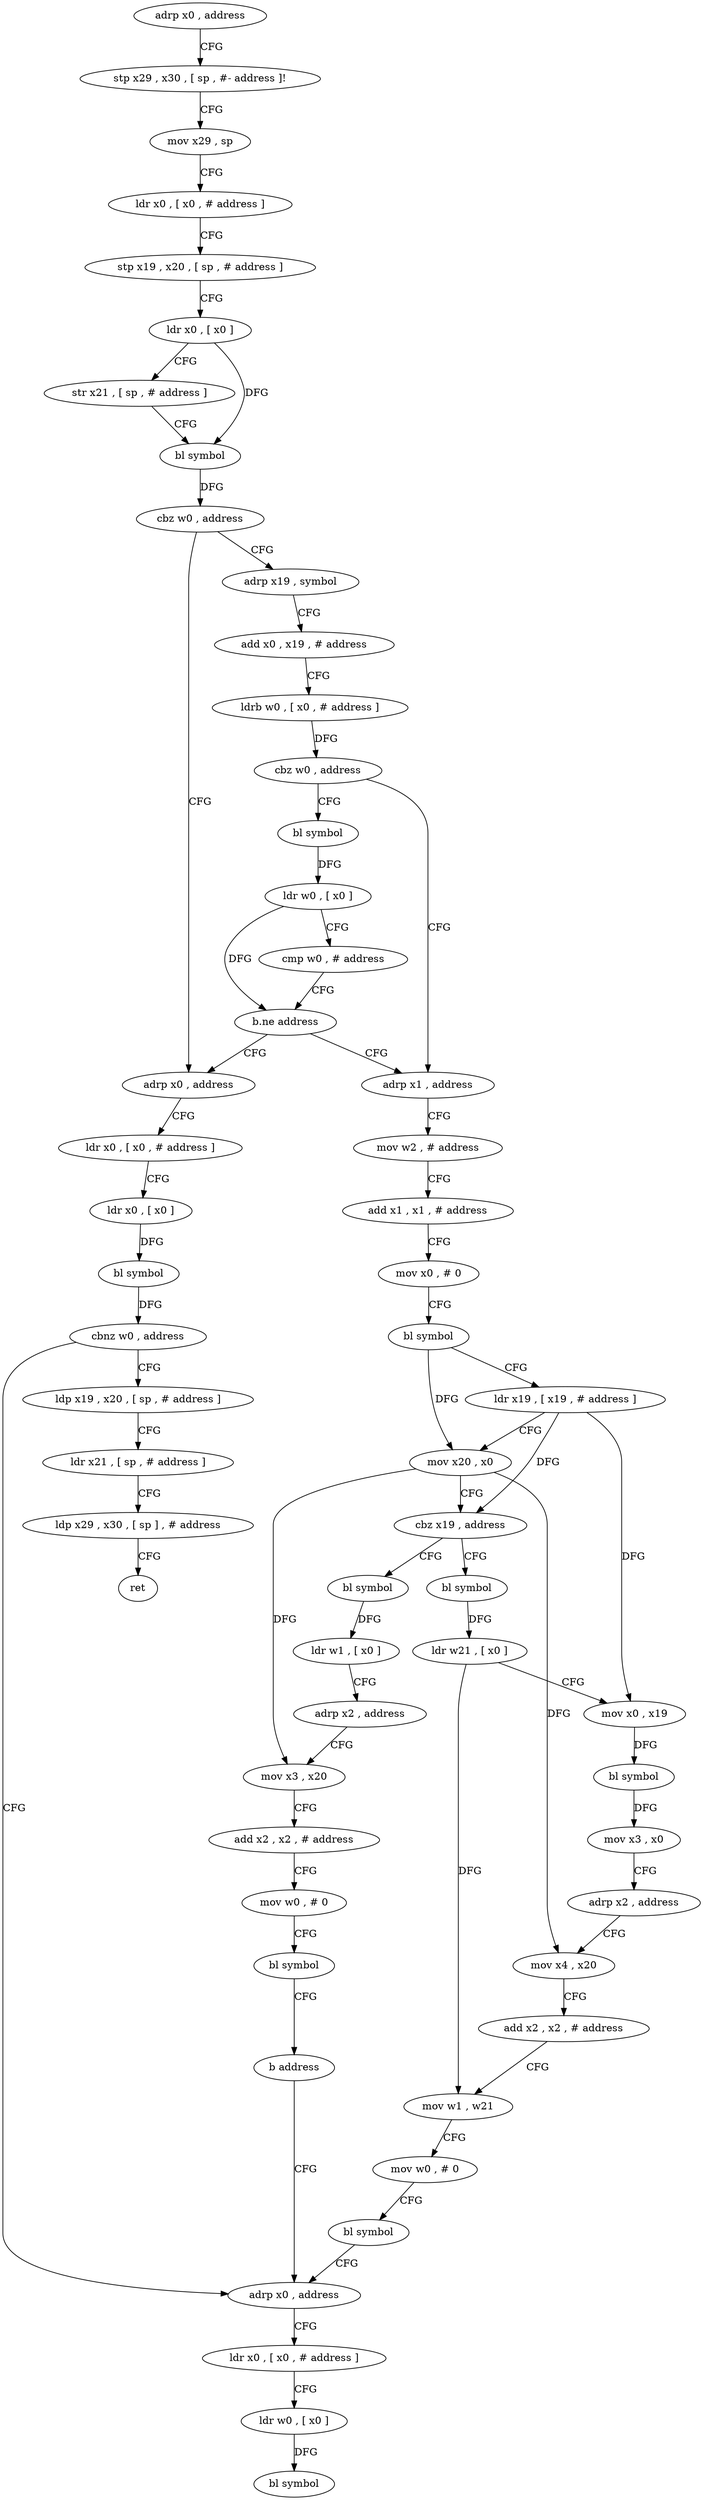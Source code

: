 digraph "func" {
"4219152" [label = "adrp x0 , address" ]
"4219156" [label = "stp x29 , x30 , [ sp , #- address ]!" ]
"4219160" [label = "mov x29 , sp" ]
"4219164" [label = "ldr x0 , [ x0 , # address ]" ]
"4219168" [label = "stp x19 , x20 , [ sp , # address ]" ]
"4219172" [label = "ldr x0 , [ x0 ]" ]
"4219176" [label = "str x21 , [ sp , # address ]" ]
"4219180" [label = "bl symbol" ]
"4219184" [label = "cbz w0 , address" ]
"4219220" [label = "adrp x0 , address" ]
"4219188" [label = "adrp x19 , symbol" ]
"4219224" [label = "ldr x0 , [ x0 , # address ]" ]
"4219228" [label = "ldr x0 , [ x0 ]" ]
"4219232" [label = "bl symbol" ]
"4219236" [label = "cbnz w0 , address" ]
"4219332" [label = "adrp x0 , address" ]
"4219240" [label = "ldp x19 , x20 , [ sp , # address ]" ]
"4219192" [label = "add x0 , x19 , # address" ]
"4219196" [label = "ldrb w0 , [ x0 , # address ]" ]
"4219200" [label = "cbz w0 , address" ]
"4219256" [label = "adrp x1 , address" ]
"4219204" [label = "bl symbol" ]
"4219336" [label = "ldr x0 , [ x0 , # address ]" ]
"4219340" [label = "ldr w0 , [ x0 ]" ]
"4219344" [label = "bl symbol" ]
"4219244" [label = "ldr x21 , [ sp , # address ]" ]
"4219248" [label = "ldp x29 , x30 , [ sp ] , # address" ]
"4219252" [label = "ret" ]
"4219260" [label = "mov w2 , # address" ]
"4219264" [label = "add x1 , x1 , # address" ]
"4219268" [label = "mov x0 , # 0" ]
"4219272" [label = "bl symbol" ]
"4219276" [label = "ldr x19 , [ x19 , # address ]" ]
"4219280" [label = "mov x20 , x0" ]
"4219284" [label = "cbz x19 , address" ]
"4219348" [label = "bl symbol" ]
"4219288" [label = "bl symbol" ]
"4219208" [label = "ldr w0 , [ x0 ]" ]
"4219212" [label = "cmp w0 , # address" ]
"4219216" [label = "b.ne address" ]
"4219352" [label = "ldr w1 , [ x0 ]" ]
"4219356" [label = "adrp x2 , address" ]
"4219360" [label = "mov x3 , x20" ]
"4219364" [label = "add x2 , x2 , # address" ]
"4219368" [label = "mov w0 , # 0" ]
"4219372" [label = "bl symbol" ]
"4219376" [label = "b address" ]
"4219292" [label = "ldr w21 , [ x0 ]" ]
"4219296" [label = "mov x0 , x19" ]
"4219300" [label = "bl symbol" ]
"4219304" [label = "mov x3 , x0" ]
"4219308" [label = "adrp x2 , address" ]
"4219312" [label = "mov x4 , x20" ]
"4219316" [label = "add x2 , x2 , # address" ]
"4219320" [label = "mov w1 , w21" ]
"4219324" [label = "mov w0 , # 0" ]
"4219328" [label = "bl symbol" ]
"4219152" -> "4219156" [ label = "CFG" ]
"4219156" -> "4219160" [ label = "CFG" ]
"4219160" -> "4219164" [ label = "CFG" ]
"4219164" -> "4219168" [ label = "CFG" ]
"4219168" -> "4219172" [ label = "CFG" ]
"4219172" -> "4219176" [ label = "CFG" ]
"4219172" -> "4219180" [ label = "DFG" ]
"4219176" -> "4219180" [ label = "CFG" ]
"4219180" -> "4219184" [ label = "DFG" ]
"4219184" -> "4219220" [ label = "CFG" ]
"4219184" -> "4219188" [ label = "CFG" ]
"4219220" -> "4219224" [ label = "CFG" ]
"4219188" -> "4219192" [ label = "CFG" ]
"4219224" -> "4219228" [ label = "CFG" ]
"4219228" -> "4219232" [ label = "DFG" ]
"4219232" -> "4219236" [ label = "DFG" ]
"4219236" -> "4219332" [ label = "CFG" ]
"4219236" -> "4219240" [ label = "CFG" ]
"4219332" -> "4219336" [ label = "CFG" ]
"4219240" -> "4219244" [ label = "CFG" ]
"4219192" -> "4219196" [ label = "CFG" ]
"4219196" -> "4219200" [ label = "DFG" ]
"4219200" -> "4219256" [ label = "CFG" ]
"4219200" -> "4219204" [ label = "CFG" ]
"4219256" -> "4219260" [ label = "CFG" ]
"4219204" -> "4219208" [ label = "DFG" ]
"4219336" -> "4219340" [ label = "CFG" ]
"4219340" -> "4219344" [ label = "DFG" ]
"4219244" -> "4219248" [ label = "CFG" ]
"4219248" -> "4219252" [ label = "CFG" ]
"4219260" -> "4219264" [ label = "CFG" ]
"4219264" -> "4219268" [ label = "CFG" ]
"4219268" -> "4219272" [ label = "CFG" ]
"4219272" -> "4219276" [ label = "CFG" ]
"4219272" -> "4219280" [ label = "DFG" ]
"4219276" -> "4219280" [ label = "CFG" ]
"4219276" -> "4219284" [ label = "DFG" ]
"4219276" -> "4219296" [ label = "DFG" ]
"4219280" -> "4219284" [ label = "CFG" ]
"4219280" -> "4219360" [ label = "DFG" ]
"4219280" -> "4219312" [ label = "DFG" ]
"4219284" -> "4219348" [ label = "CFG" ]
"4219284" -> "4219288" [ label = "CFG" ]
"4219348" -> "4219352" [ label = "DFG" ]
"4219288" -> "4219292" [ label = "DFG" ]
"4219208" -> "4219212" [ label = "CFG" ]
"4219208" -> "4219216" [ label = "DFG" ]
"4219212" -> "4219216" [ label = "CFG" ]
"4219216" -> "4219256" [ label = "CFG" ]
"4219216" -> "4219220" [ label = "CFG" ]
"4219352" -> "4219356" [ label = "CFG" ]
"4219356" -> "4219360" [ label = "CFG" ]
"4219360" -> "4219364" [ label = "CFG" ]
"4219364" -> "4219368" [ label = "CFG" ]
"4219368" -> "4219372" [ label = "CFG" ]
"4219372" -> "4219376" [ label = "CFG" ]
"4219376" -> "4219332" [ label = "CFG" ]
"4219292" -> "4219296" [ label = "CFG" ]
"4219292" -> "4219320" [ label = "DFG" ]
"4219296" -> "4219300" [ label = "DFG" ]
"4219300" -> "4219304" [ label = "DFG" ]
"4219304" -> "4219308" [ label = "CFG" ]
"4219308" -> "4219312" [ label = "CFG" ]
"4219312" -> "4219316" [ label = "CFG" ]
"4219316" -> "4219320" [ label = "CFG" ]
"4219320" -> "4219324" [ label = "CFG" ]
"4219324" -> "4219328" [ label = "CFG" ]
"4219328" -> "4219332" [ label = "CFG" ]
}
